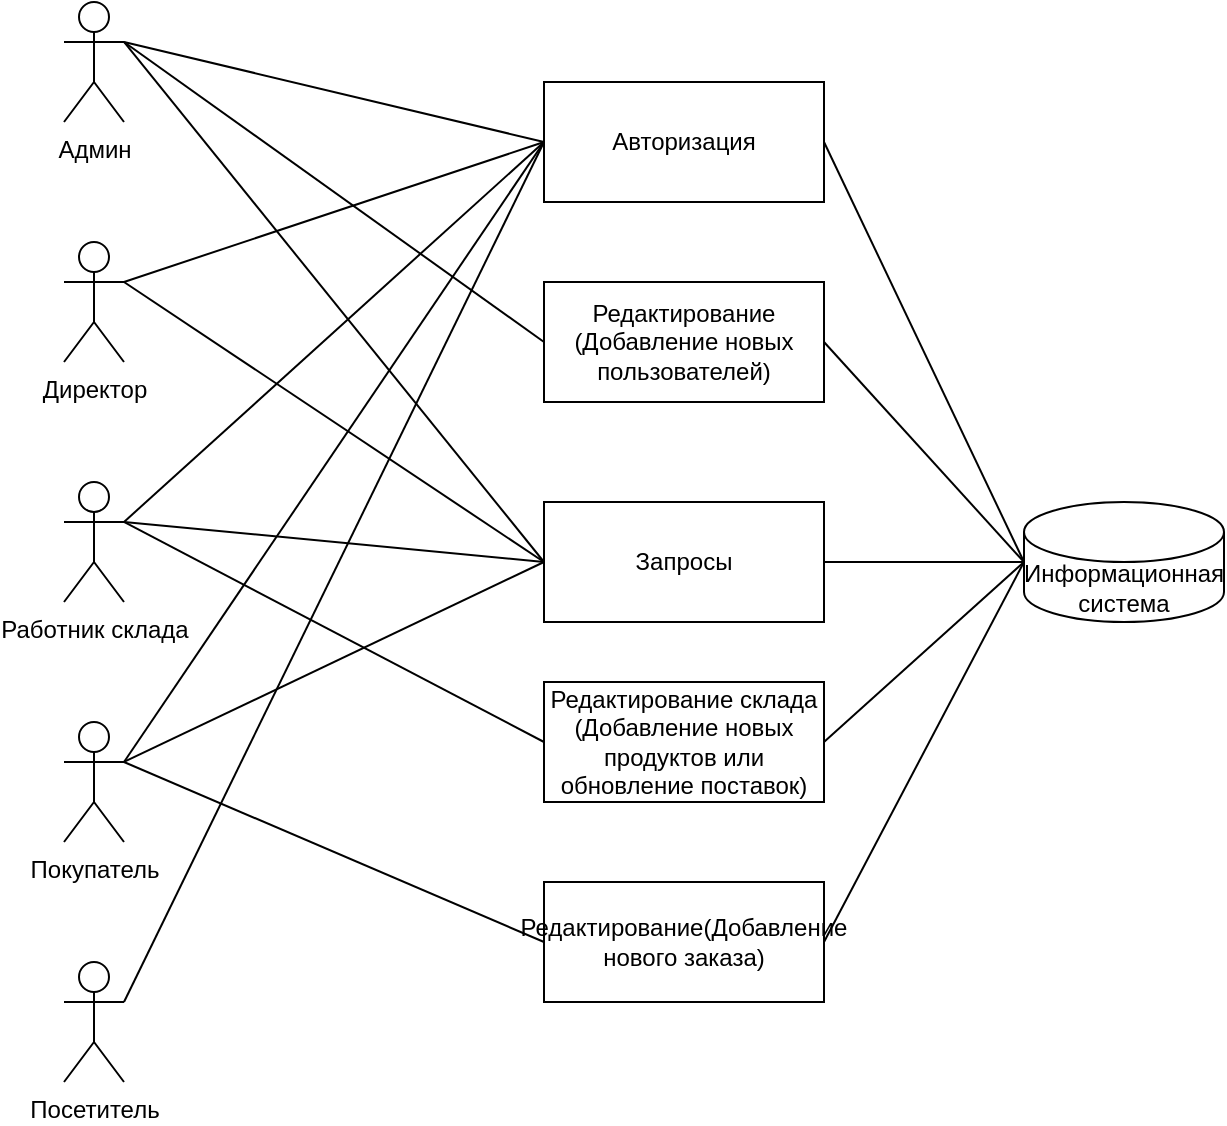 <mxfile version="14.6.13" type="device"><diagram id="Y2mA5asjEONXEEGwbDzL" name="Страница 1"><mxGraphModel dx="1328" dy="930" grid="1" gridSize="10" guides="1" tooltips="1" connect="1" arrows="1" fold="1" page="1" pageScale="1" pageWidth="827" pageHeight="1169" math="0" shadow="0"><root><mxCell id="0"/><mxCell id="1" parent="0"/><mxCell id="CnXDxQPj_USyP-FeyMGG-1" value="Админ" style="shape=umlActor;verticalLabelPosition=bottom;verticalAlign=top;html=1;outlineConnect=0;" parent="1" vertex="1"><mxGeometry x="160" y="220" width="30" height="60" as="geometry"/></mxCell><mxCell id="CnXDxQPj_USyP-FeyMGG-2" value="Директор" style="shape=umlActor;verticalLabelPosition=bottom;verticalAlign=top;html=1;outlineConnect=0;" parent="1" vertex="1"><mxGeometry x="160" y="340" width="30" height="60" as="geometry"/></mxCell><mxCell id="CnXDxQPj_USyP-FeyMGG-3" value="Работник склада" style="shape=umlActor;verticalLabelPosition=bottom;verticalAlign=top;html=1;outlineConnect=0;" parent="1" vertex="1"><mxGeometry x="160" y="460" width="30" height="60" as="geometry"/></mxCell><mxCell id="CnXDxQPj_USyP-FeyMGG-4" value="Покупатель" style="shape=umlActor;verticalLabelPosition=bottom;verticalAlign=top;html=1;outlineConnect=0;" parent="1" vertex="1"><mxGeometry x="160" y="580" width="30" height="60" as="geometry"/></mxCell><mxCell id="CnXDxQPj_USyP-FeyMGG-6" value="Редактирование&lt;br&gt;(Добавление новых пользователей)" style="rounded=0;whiteSpace=wrap;html=1;" parent="1" vertex="1"><mxGeometry x="400" y="360" width="140" height="60" as="geometry"/></mxCell><mxCell id="CnXDxQPj_USyP-FeyMGG-7" value="Редактирование склада&lt;br&gt;(Добавление новых продуктов или обновление поставок)" style="rounded=0;whiteSpace=wrap;html=1;" parent="1" vertex="1"><mxGeometry x="400" y="560" width="140" height="60" as="geometry"/></mxCell><mxCell id="CnXDxQPj_USyP-FeyMGG-8" value="Авторизация" style="rounded=0;whiteSpace=wrap;html=1;" parent="1" vertex="1"><mxGeometry x="400" y="260" width="140" height="60" as="geometry"/></mxCell><mxCell id="CnXDxQPj_USyP-FeyMGG-9" value="Редактирование(Добавление нового заказа)" style="rounded=0;whiteSpace=wrap;html=1;" parent="1" vertex="1"><mxGeometry x="400" y="660" width="140" height="60" as="geometry"/></mxCell><mxCell id="CnXDxQPj_USyP-FeyMGG-10" value="Информационная система" style="shape=cylinder3;whiteSpace=wrap;html=1;boundedLbl=1;backgroundOutline=1;size=15;" parent="1" vertex="1"><mxGeometry x="640" y="470" width="100" height="60" as="geometry"/></mxCell><mxCell id="CnXDxQPj_USyP-FeyMGG-17" value="" style="endArrow=none;html=1;exitX=1;exitY=0.333;exitDx=0;exitDy=0;exitPerimeter=0;entryX=0;entryY=0.5;entryDx=0;entryDy=0;" parent="1" source="CnXDxQPj_USyP-FeyMGG-1" target="CnXDxQPj_USyP-FeyMGG-8" edge="1"><mxGeometry width="50" height="50" relative="1" as="geometry"><mxPoint x="210" y="270" as="sourcePoint"/><mxPoint x="320" y="240" as="targetPoint"/></mxGeometry></mxCell><mxCell id="CnXDxQPj_USyP-FeyMGG-18" value="" style="endArrow=none;html=1;entryX=0;entryY=0.5;entryDx=0;entryDy=0;exitX=1;exitY=0.333;exitDx=0;exitDy=0;exitPerimeter=0;" parent="1" source="CnXDxQPj_USyP-FeyMGG-2" target="CnXDxQPj_USyP-FeyMGG-8" edge="1"><mxGeometry width="50" height="50" relative="1" as="geometry"><mxPoint x="210" y="390" as="sourcePoint"/><mxPoint x="260" y="340" as="targetPoint"/></mxGeometry></mxCell><mxCell id="CnXDxQPj_USyP-FeyMGG-19" value="" style="endArrow=none;html=1;exitX=1;exitY=0.333;exitDx=0;exitDy=0;exitPerimeter=0;entryX=0;entryY=0.5;entryDx=0;entryDy=0;" parent="1" source="CnXDxQPj_USyP-FeyMGG-4" target="CnXDxQPj_USyP-FeyMGG-8" edge="1"><mxGeometry width="50" height="50" relative="1" as="geometry"><mxPoint x="230" y="430" as="sourcePoint"/><mxPoint x="280" y="380" as="targetPoint"/></mxGeometry></mxCell><mxCell id="CnXDxQPj_USyP-FeyMGG-20" value="" style="endArrow=none;html=1;entryX=1;entryY=0.333;entryDx=0;entryDy=0;entryPerimeter=0;exitX=0;exitY=0.5;exitDx=0;exitDy=0;" parent="1" source="CnXDxQPj_USyP-FeyMGG-8" target="CnXDxQPj_USyP-FeyMGG-3" edge="1"><mxGeometry width="50" height="50" relative="1" as="geometry"><mxPoint x="250" y="480" as="sourcePoint"/><mxPoint x="90" y="470" as="targetPoint"/></mxGeometry></mxCell><mxCell id="CnXDxQPj_USyP-FeyMGG-21" value="" style="endArrow=none;html=1;exitX=1;exitY=0.333;exitDx=0;exitDy=0;exitPerimeter=0;entryX=0;entryY=0.5;entryDx=0;entryDy=0;" parent="1" source="CnXDxQPj_USyP-FeyMGG-1" target="CnXDxQPj_USyP-FeyMGG-6" edge="1"><mxGeometry width="50" height="50" relative="1" as="geometry"><mxPoint x="240" y="220" as="sourcePoint"/><mxPoint x="290" y="170" as="targetPoint"/></mxGeometry></mxCell><mxCell id="CnXDxQPj_USyP-FeyMGG-24" value="" style="endArrow=none;html=1;exitX=1;exitY=0.333;exitDx=0;exitDy=0;exitPerimeter=0;entryX=0;entryY=0.5;entryDx=0;entryDy=0;" parent="1" source="CnXDxQPj_USyP-FeyMGG-2" target="qXKnbOg_vM4gAK3HzjQG-1" edge="1"><mxGeometry width="50" height="50" relative="1" as="geometry"><mxPoint x="310" y="560" as="sourcePoint"/><mxPoint x="390" y="470" as="targetPoint"/></mxGeometry></mxCell><mxCell id="CnXDxQPj_USyP-FeyMGG-25" value="" style="endArrow=none;html=1;exitX=1;exitY=0.333;exitDx=0;exitDy=0;exitPerimeter=0;entryX=0;entryY=0.5;entryDx=0;entryDy=0;" parent="1" source="CnXDxQPj_USyP-FeyMGG-3" target="CnXDxQPj_USyP-FeyMGG-7" edge="1"><mxGeometry width="50" height="50" relative="1" as="geometry"><mxPoint x="290" y="580" as="sourcePoint"/><mxPoint x="340" y="530" as="targetPoint"/></mxGeometry></mxCell><mxCell id="CnXDxQPj_USyP-FeyMGG-26" value="" style="endArrow=none;html=1;exitX=1;exitY=0.333;exitDx=0;exitDy=0;exitPerimeter=0;entryX=0;entryY=0.5;entryDx=0;entryDy=0;" parent="1" source="CnXDxQPj_USyP-FeyMGG-4" target="CnXDxQPj_USyP-FeyMGG-9" edge="1"><mxGeometry width="50" height="50" relative="1" as="geometry"><mxPoint x="270" y="660" as="sourcePoint"/><mxPoint x="320" y="610" as="targetPoint"/></mxGeometry></mxCell><mxCell id="CnXDxQPj_USyP-FeyMGG-27" value="" style="endArrow=none;html=1;exitX=1;exitY=0.5;exitDx=0;exitDy=0;entryX=0;entryY=0.5;entryDx=0;entryDy=0;entryPerimeter=0;" parent="1" source="CnXDxQPj_USyP-FeyMGG-8" target="CnXDxQPj_USyP-FeyMGG-10" edge="1"><mxGeometry width="50" height="50" relative="1" as="geometry"><mxPoint x="630" y="600" as="sourcePoint"/><mxPoint x="680" y="550" as="targetPoint"/></mxGeometry></mxCell><mxCell id="CnXDxQPj_USyP-FeyMGG-28" value="" style="endArrow=none;html=1;exitX=1;exitY=0.5;exitDx=0;exitDy=0;entryX=0;entryY=0.5;entryDx=0;entryDy=0;entryPerimeter=0;" parent="1" source="CnXDxQPj_USyP-FeyMGG-6" target="CnXDxQPj_USyP-FeyMGG-10" edge="1"><mxGeometry width="50" height="50" relative="1" as="geometry"><mxPoint x="540.0" y="180.0" as="sourcePoint"/><mxPoint x="640.0" y="450" as="targetPoint"/></mxGeometry></mxCell><mxCell id="CnXDxQPj_USyP-FeyMGG-31" value="" style="endArrow=none;html=1;exitX=1;exitY=0.5;exitDx=0;exitDy=0;entryX=0;entryY=0.5;entryDx=0;entryDy=0;entryPerimeter=0;" parent="1" source="CnXDxQPj_USyP-FeyMGG-7" target="CnXDxQPj_USyP-FeyMGG-10" edge="1"><mxGeometry width="50" height="50" relative="1" as="geometry"><mxPoint x="540.0" y="480" as="sourcePoint"/><mxPoint x="640.0" y="450" as="targetPoint"/></mxGeometry></mxCell><mxCell id="CnXDxQPj_USyP-FeyMGG-32" value="" style="endArrow=none;html=1;exitX=1;exitY=0.5;exitDx=0;exitDy=0;entryX=0;entryY=0.5;entryDx=0;entryDy=0;entryPerimeter=0;" parent="1" source="CnXDxQPj_USyP-FeyMGG-9" target="CnXDxQPj_USyP-FeyMGG-10" edge="1"><mxGeometry width="50" height="50" relative="1" as="geometry"><mxPoint x="540.0" y="580" as="sourcePoint"/><mxPoint x="640.0" y="450" as="targetPoint"/></mxGeometry></mxCell><mxCell id="qXKnbOg_vM4gAK3HzjQG-1" value="Запросы" style="rounded=0;whiteSpace=wrap;html=1;" vertex="1" parent="1"><mxGeometry x="400" y="470" width="140" height="60" as="geometry"/></mxCell><mxCell id="qXKnbOg_vM4gAK3HzjQG-6" value="" style="endArrow=none;html=1;exitX=1;exitY=0.333;exitDx=0;exitDy=0;exitPerimeter=0;entryX=0;entryY=0.5;entryDx=0;entryDy=0;" edge="1" parent="1" source="CnXDxQPj_USyP-FeyMGG-3" target="qXKnbOg_vM4gAK3HzjQG-1"><mxGeometry width="50" height="50" relative="1" as="geometry"><mxPoint x="200" y="370" as="sourcePoint"/><mxPoint x="400" y="380" as="targetPoint"/></mxGeometry></mxCell><mxCell id="qXKnbOg_vM4gAK3HzjQG-7" value="" style="endArrow=none;html=1;exitX=1;exitY=0.333;exitDx=0;exitDy=0;exitPerimeter=0;entryX=0;entryY=0.5;entryDx=0;entryDy=0;" edge="1" parent="1" source="CnXDxQPj_USyP-FeyMGG-4" target="qXKnbOg_vM4gAK3HzjQG-1"><mxGeometry width="50" height="50" relative="1" as="geometry"><mxPoint x="200" y="490" as="sourcePoint"/><mxPoint x="400" y="380" as="targetPoint"/></mxGeometry></mxCell><mxCell id="qXKnbOg_vM4gAK3HzjQG-8" value="" style="endArrow=none;html=1;exitX=1;exitY=0.333;exitDx=0;exitDy=0;exitPerimeter=0;entryX=0;entryY=0.5;entryDx=0;entryDy=0;" edge="1" parent="1" source="CnXDxQPj_USyP-FeyMGG-1" target="qXKnbOg_vM4gAK3HzjQG-1"><mxGeometry width="50" height="50" relative="1" as="geometry"><mxPoint x="200" y="250" as="sourcePoint"/><mxPoint x="410" y="360" as="targetPoint"/></mxGeometry></mxCell><mxCell id="qXKnbOg_vM4gAK3HzjQG-9" value="Посетитель" style="shape=umlActor;verticalLabelPosition=bottom;verticalAlign=top;html=1;outlineConnect=0;" vertex="1" parent="1"><mxGeometry x="160" y="700" width="30" height="60" as="geometry"/></mxCell><mxCell id="qXKnbOg_vM4gAK3HzjQG-11" value="" style="endArrow=none;html=1;exitX=1;exitY=0.333;exitDx=0;exitDy=0;exitPerimeter=0;entryX=0;entryY=0.5;entryDx=0;entryDy=0;" edge="1" parent="1" source="qXKnbOg_vM4gAK3HzjQG-9" target="CnXDxQPj_USyP-FeyMGG-8"><mxGeometry width="50" height="50" relative="1" as="geometry"><mxPoint x="200" y="610" as="sourcePoint"/><mxPoint x="410" y="660" as="targetPoint"/></mxGeometry></mxCell><mxCell id="qXKnbOg_vM4gAK3HzjQG-12" value="" style="endArrow=none;html=1;exitX=1;exitY=0.5;exitDx=0;exitDy=0;entryX=0;entryY=0.5;entryDx=0;entryDy=0;entryPerimeter=0;" edge="1" parent="1" source="qXKnbOg_vM4gAK3HzjQG-1" target="CnXDxQPj_USyP-FeyMGG-10"><mxGeometry width="50" height="50" relative="1" as="geometry"><mxPoint x="550" y="600" as="sourcePoint"/><mxPoint x="650" y="590" as="targetPoint"/></mxGeometry></mxCell></root></mxGraphModel></diagram></mxfile>